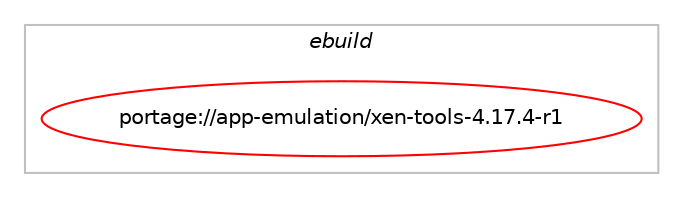digraph prolog {

# *************
# Graph options
# *************

newrank=true;
concentrate=true;
compound=true;
graph [rankdir=LR,fontname=Helvetica,fontsize=10,ranksep=1.5];#, ranksep=2.5, nodesep=0.2];
edge  [arrowhead=vee];
node  [fontname=Helvetica,fontsize=10];

# **********
# The ebuild
# **********

subgraph cluster_leftcol {
color=gray;
label=<<i>ebuild</i>>;
id [label="portage://app-emulation/xen-tools-4.17.4-r1", color=red, width=4, href="../app-emulation/xen-tools-4.17.4-r1.svg"];
}

# ****************
# The dependencies
# ****************

subgraph cluster_midcol {
color=gray;
label=<<i>dependencies</i>>;
subgraph cluster_compile {
fillcolor="#eeeeee";
style=filled;
label=<<i>compile</i>>;
# *** BEGIN UNKNOWN DEPENDENCY TYPE (TODO) ***
# id -> equal(use_conditional_group(negative,amd64,portage://app-emulation/xen-tools-4.17.4-r1,[package_dependency(portage://app-emulation/xen-tools-4.17.4-r1,install,no,sys-apps,dtc,greaterequal,[1.4.0,,,1.4.0],[],[])]))
# *** END UNKNOWN DEPENDENCY TYPE (TODO) ***

# *** BEGIN UNKNOWN DEPENDENCY TYPE (TODO) ***
# id -> equal(use_conditional_group(positive,amd64,portage://app-emulation/xen-tools-4.17.4-r1,[package_dependency(portage://app-emulation/xen-tools-4.17.4-r1,install,no,sys-power,iasl,none,[,,],[],[]),use_conditional_group(positive,system-seabios,portage://app-emulation/xen-tools-4.17.4-r1,[any_of_group([package_dependency(portage://app-emulation/xen-tools-4.17.4-r1,install,no,sys-firmware,seabios,none,[,,],[],[]),package_dependency(portage://app-emulation/xen-tools-4.17.4-r1,install,no,sys-firmware,seabios-bin,none,[,,],[],[])])]),use_conditional_group(positive,system-ipxe,portage://app-emulation/xen-tools-4.17.4-r1,[package_dependency(portage://app-emulation/xen-tools-4.17.4-r1,install,no,sys-firmware,ipxe,none,[,,],[],[use(enable(qemu),none)])]),use_conditional_group(positive,rombios,portage://app-emulation/xen-tools-4.17.4-r1,[package_dependency(portage://app-emulation/xen-tools-4.17.4-r1,install,no,sys-devel,bin86,none,[,,],[],[]),package_dependency(portage://app-emulation/xen-tools-4.17.4-r1,install,no,sys-devel,dev86,none,[,,],[],[])])]))
# *** END UNKNOWN DEPENDENCY TYPE (TODO) ***

# *** BEGIN UNKNOWN DEPENDENCY TYPE (TODO) ***
# id -> equal(use_conditional_group(positive,api,portage://app-emulation/xen-tools-4.17.4-r1,[package_dependency(portage://app-emulation/xen-tools-4.17.4-r1,install,no,dev-libs,libxml2,none,[,,],[],[]),package_dependency(portage://app-emulation/xen-tools-4.17.4-r1,install,no,net-misc,curl,none,[,,],[],[])]))
# *** END UNKNOWN DEPENDENCY TYPE (TODO) ***

# *** BEGIN UNKNOWN DEPENDENCY TYPE (TODO) ***
# id -> equal(use_conditional_group(positive,arm64,portage://app-emulation/xen-tools-4.17.4-r1,[package_dependency(portage://app-emulation/xen-tools-4.17.4-r1,install,no,sys-power,iasl,none,[,,],[],[]),use_conditional_group(positive,rombios,portage://app-emulation/xen-tools-4.17.4-r1,[package_dependency(portage://app-emulation/xen-tools-4.17.4-r1,install,no,sys-devel,bin86,none,[,,],[],[]),package_dependency(portage://app-emulation/xen-tools-4.17.4-r1,install,no,sys-devel,dev86,none,[,,],[],[])])]))
# *** END UNKNOWN DEPENDENCY TYPE (TODO) ***

# *** BEGIN UNKNOWN DEPENDENCY TYPE (TODO) ***
# id -> equal(use_conditional_group(positive,doc,portage://app-emulation/xen-tools-4.17.4-r1,[package_dependency(portage://app-emulation/xen-tools-4.17.4-r1,install,no,app-text,ghostscript-gpl,none,[,,],[],[]),use_conditional_group(positive,python_single_target_python3_10,portage://app-emulation/xen-tools-4.17.4-r1,[package_dependency(portage://app-emulation/xen-tools-4.17.4-r1,install,no,dev-python,markdown,none,[,,],[],[use(enable(python_targets_python3_10),negative)])]),use_conditional_group(positive,python_single_target_python3_11,portage://app-emulation/xen-tools-4.17.4-r1,[package_dependency(portage://app-emulation/xen-tools-4.17.4-r1,install,no,dev-python,markdown,none,[,,],[],[use(enable(python_targets_python3_11),negative)])]),use_conditional_group(positive,python_single_target_python3_12,portage://app-emulation/xen-tools-4.17.4-r1,[package_dependency(portage://app-emulation/xen-tools-4.17.4-r1,install,no,dev-python,markdown,none,[,,],[],[use(enable(python_targets_python3_12),negative)])]),package_dependency(portage://app-emulation/xen-tools-4.17.4-r1,install,no,dev-texlive,texlive-latexextra,none,[,,],[],[]),package_dependency(portage://app-emulation/xen-tools-4.17.4-r1,install,no,media-gfx,fig2dev,greaterequal,[3.2.9,,-r1,3.2.9-r1],[],[]),package_dependency(portage://app-emulation/xen-tools-4.17.4-r1,install,no,virtual,pandoc,none,[,,],[],[])]))
# *** END UNKNOWN DEPENDENCY TYPE (TODO) ***

# *** BEGIN UNKNOWN DEPENDENCY TYPE (TODO) ***
# id -> equal(use_conditional_group(positive,hvm,portage://app-emulation/xen-tools-4.17.4-r1,[package_dependency(portage://app-emulation/xen-tools-4.17.4-r1,install,no,x11-base,xorg-proto,none,[,,],[],[])]))
# *** END UNKNOWN DEPENDENCY TYPE (TODO) ***

# *** BEGIN UNKNOWN DEPENDENCY TYPE (TODO) ***
# id -> equal(use_conditional_group(positive,lzma,portage://app-emulation/xen-tools-4.17.4-r1,[package_dependency(portage://app-emulation/xen-tools-4.17.4-r1,install,no,app-arch,xz-utils,none,[,,],[],[])]))
# *** END UNKNOWN DEPENDENCY TYPE (TODO) ***

# *** BEGIN UNKNOWN DEPENDENCY TYPE (TODO) ***
# id -> equal(use_conditional_group(positive,ocaml,portage://app-emulation/xen-tools-4.17.4-r1,[package_dependency(portage://app-emulation/xen-tools-4.17.4-r1,install,no,dev-ml,findlib,none,[,,],[],[]),package_dependency(portage://app-emulation/xen-tools-4.17.4-r1,install,no,dev-lang,ocaml,none,[,,],[],[use(enable(ocamlopt),none)])]))
# *** END UNKNOWN DEPENDENCY TYPE (TODO) ***

# *** BEGIN UNKNOWN DEPENDENCY TYPE (TODO) ***
# id -> equal(use_conditional_group(positive,ovmf,portage://app-emulation/xen-tools-4.17.4-r1,[use_conditional_group(negative,arm,portage://app-emulation/xen-tools-4.17.4-r1,[use_conditional_group(negative,arm64,portage://app-emulation/xen-tools-4.17.4-r1,[package_dependency(portage://app-emulation/xen-tools-4.17.4-r1,install,no,dev-lang,nasm,none,[,,],[],[])])]),use_conditional_group(positive,python_single_target_python3_10,portage://app-emulation/xen-tools-4.17.4-r1,[package_dependency(portage://app-emulation/xen-tools-4.17.4-r1,install,no,dev-lang,python,none,[,,],[slot(3.10)],[use(enable(sqlite),none)])]),use_conditional_group(positive,python_single_target_python3_11,portage://app-emulation/xen-tools-4.17.4-r1,[package_dependency(portage://app-emulation/xen-tools-4.17.4-r1,install,no,dev-lang,python,none,[,,],[slot(3.11)],[use(enable(sqlite),none)])]),use_conditional_group(positive,python_single_target_python3_12,portage://app-emulation/xen-tools-4.17.4-r1,[package_dependency(portage://app-emulation/xen-tools-4.17.4-r1,install,no,dev-lang,python,none,[,,],[slot(3.12)],[use(enable(sqlite),none)])])]))
# *** END UNKNOWN DEPENDENCY TYPE (TODO) ***

# *** BEGIN UNKNOWN DEPENDENCY TYPE (TODO) ***
# id -> equal(use_conditional_group(positive,python,portage://app-emulation/xen-tools-4.17.4-r1,[package_dependency(portage://app-emulation/xen-tools-4.17.4-r1,install,no,dev-lang,swig,greaterequal,[4.0.0,,,4.0.0],[],[])]))
# *** END UNKNOWN DEPENDENCY TYPE (TODO) ***

# *** BEGIN UNKNOWN DEPENDENCY TYPE (TODO) ***
# id -> equal(use_conditional_group(positive,python_single_target_python3_10,portage://app-emulation/xen-tools-4.17.4-r1,[package_dependency(portage://app-emulation/xen-tools-4.17.4-r1,install,no,dev-lang,python,none,[,,],[slot(3.10)],[use(enable(ncurses),none),use(enable(xml),positive),use(enable(threads),positive)])]))
# *** END UNKNOWN DEPENDENCY TYPE (TODO) ***

# *** BEGIN UNKNOWN DEPENDENCY TYPE (TODO) ***
# id -> equal(use_conditional_group(positive,python_single_target_python3_10,portage://app-emulation/xen-tools-4.17.4-r1,[package_dependency(portage://app-emulation/xen-tools-4.17.4-r1,install,no,dev-python,lxml,none,[,,],[],[use(enable(python_targets_python3_10),negative)])]))
# *** END UNKNOWN DEPENDENCY TYPE (TODO) ***

# *** BEGIN UNKNOWN DEPENDENCY TYPE (TODO) ***
# id -> equal(use_conditional_group(positive,python_single_target_python3_11,portage://app-emulation/xen-tools-4.17.4-r1,[package_dependency(portage://app-emulation/xen-tools-4.17.4-r1,install,no,dev-lang,python,none,[,,],[slot(3.11)],[use(enable(ncurses),none),use(enable(xml),positive),use(enable(threads),positive)])]))
# *** END UNKNOWN DEPENDENCY TYPE (TODO) ***

# *** BEGIN UNKNOWN DEPENDENCY TYPE (TODO) ***
# id -> equal(use_conditional_group(positive,python_single_target_python3_11,portage://app-emulation/xen-tools-4.17.4-r1,[package_dependency(portage://app-emulation/xen-tools-4.17.4-r1,install,no,dev-python,lxml,none,[,,],[],[use(enable(python_targets_python3_11),negative)])]))
# *** END UNKNOWN DEPENDENCY TYPE (TODO) ***

# *** BEGIN UNKNOWN DEPENDENCY TYPE (TODO) ***
# id -> equal(use_conditional_group(positive,python_single_target_python3_12,portage://app-emulation/xen-tools-4.17.4-r1,[package_dependency(portage://app-emulation/xen-tools-4.17.4-r1,install,no,dev-lang,python,none,[,,],[slot(3.12)],[use(enable(ncurses),none),use(enable(xml),positive),use(enable(threads),positive)])]))
# *** END UNKNOWN DEPENDENCY TYPE (TODO) ***

# *** BEGIN UNKNOWN DEPENDENCY TYPE (TODO) ***
# id -> equal(use_conditional_group(positive,python_single_target_python3_12,portage://app-emulation/xen-tools-4.17.4-r1,[package_dependency(portage://app-emulation/xen-tools-4.17.4-r1,install,no,dev-python,lxml,none,[,,],[],[use(enable(python_targets_python3_12),negative)])]))
# *** END UNKNOWN DEPENDENCY TYPE (TODO) ***

# *** BEGIN UNKNOWN DEPENDENCY TYPE (TODO) ***
# id -> equal(use_conditional_group(positive,qemu,portage://app-emulation/xen-tools-4.17.4-r1,[package_dependency(portage://app-emulation/xen-tools-4.17.4-r1,install,no,app-arch,snappy,none,[,,],any_same_slot,[]),package_dependency(portage://app-emulation/xen-tools-4.17.4-r1,install,no,dev-build,meson,none,[,,],[],[]),use_conditional_group(positive,sdl,portage://app-emulation/xen-tools-4.17.4-r1,[package_dependency(portage://app-emulation/xen-tools-4.17.4-r1,install,no,media-libs,libsdl,none,[,,],[],[use(enable(X),none)]),package_dependency(portage://app-emulation/xen-tools-4.17.4-r1,install,no,media-libs,libsdl2,none,[,,],[],[use(enable(X),none)])])]))
# *** END UNKNOWN DEPENDENCY TYPE (TODO) ***

# *** BEGIN UNKNOWN DEPENDENCY TYPE (TODO) ***
# id -> equal(use_conditional_group(positive,qemu,portage://app-emulation/xen-tools-4.17.4-r1,[package_dependency(portage://app-emulation/xen-tools-4.17.4-r1,install,no,dev-libs,glib,none,[,,],[slot(2)],[]),package_dependency(portage://app-emulation/xen-tools-4.17.4-r1,install,no,sys-libs,pam,none,[,,],[],[])]))
# *** END UNKNOWN DEPENDENCY TYPE (TODO) ***

# *** BEGIN UNKNOWN DEPENDENCY TYPE (TODO) ***
# id -> equal(use_conditional_group(positive,system-qemu,portage://app-emulation/xen-tools-4.17.4-r1,[package_dependency(portage://app-emulation/xen-tools-4.17.4-r1,install,no,app-emulation,qemu,none,[,,],[],[use(enable(xen),none)])]))
# *** END UNKNOWN DEPENDENCY TYPE (TODO) ***

# *** BEGIN UNKNOWN DEPENDENCY TYPE (TODO) ***
# id -> equal(use_conditional_group(positive,x86,portage://app-emulation/xen-tools-4.17.4-r1,[package_dependency(portage://app-emulation/xen-tools-4.17.4-r1,install,no,sys-devel,dev86,none,[,,],[],[]),use_conditional_group(positive,system-ipxe,portage://app-emulation/xen-tools-4.17.4-r1,[package_dependency(portage://app-emulation/xen-tools-4.17.4-r1,install,no,sys-firmware,ipxe,none,[,,],[],[use(enable(qemu),none)])]),package_dependency(portage://app-emulation/xen-tools-4.17.4-r1,install,no,sys-power,iasl,none,[,,],[],[])]))
# *** END UNKNOWN DEPENDENCY TYPE (TODO) ***

# *** BEGIN UNKNOWN DEPENDENCY TYPE (TODO) ***
# id -> equal(use_conditional_group(positive,zstd,portage://app-emulation/xen-tools-4.17.4-r1,[package_dependency(portage://app-emulation/xen-tools-4.17.4-r1,install,no,app-arch,zstd,none,[,,],[],[])]))
# *** END UNKNOWN DEPENDENCY TYPE (TODO) ***

# *** BEGIN UNKNOWN DEPENDENCY TYPE (TODO) ***
# id -> equal(package_dependency(portage://app-emulation/xen-tools-4.17.4-r1,install,no,app-arch,bzip2,none,[,,],[],[]))
# *** END UNKNOWN DEPENDENCY TYPE (TODO) ***

# *** BEGIN UNKNOWN DEPENDENCY TYPE (TODO) ***
# id -> equal(package_dependency(portage://app-emulation/xen-tools-4.17.4-r1,install,no,app-arch,zstd,none,[,,],[],[]))
# *** END UNKNOWN DEPENDENCY TYPE (TODO) ***

# *** BEGIN UNKNOWN DEPENDENCY TYPE (TODO) ***
# id -> equal(package_dependency(portage://app-emulation/xen-tools-4.17.4-r1,install,no,app-misc,pax-utils,none,[,,],[],[]))
# *** END UNKNOWN DEPENDENCY TYPE (TODO) ***

# *** BEGIN UNKNOWN DEPENDENCY TYPE (TODO) ***
# id -> equal(package_dependency(portage://app-emulation/xen-tools-4.17.4-r1,install,no,dev-libs,libnl,none,[,,],[slot(3)],[]))
# *** END UNKNOWN DEPENDENCY TYPE (TODO) ***

# *** BEGIN UNKNOWN DEPENDENCY TYPE (TODO) ***
# id -> equal(package_dependency(portage://app-emulation/xen-tools-4.17.4-r1,install,no,dev-libs,lzo,none,[,,],[slot(2)],[]))
# *** END UNKNOWN DEPENDENCY TYPE (TODO) ***

# *** BEGIN UNKNOWN DEPENDENCY TYPE (TODO) ***
# id -> equal(package_dependency(portage://app-emulation/xen-tools-4.17.4-r1,install,no,dev-libs,yajl,none,[,,],[],[]))
# *** END UNKNOWN DEPENDENCY TYPE (TODO) ***

# *** BEGIN UNKNOWN DEPENDENCY TYPE (TODO) ***
# id -> equal(package_dependency(portage://app-emulation/xen-tools-4.17.4-r1,install,no,sys-apps,util-linux,none,[,,],[],[]))
# *** END UNKNOWN DEPENDENCY TYPE (TODO) ***

# *** BEGIN UNKNOWN DEPENDENCY TYPE (TODO) ***
# id -> equal(package_dependency(portage://app-emulation/xen-tools-4.17.4-r1,install,no,sys-fs,e2fsprogs,none,[,,],[],[]))
# *** END UNKNOWN DEPENDENCY TYPE (TODO) ***

# *** BEGIN UNKNOWN DEPENDENCY TYPE (TODO) ***
# id -> equal(package_dependency(portage://app-emulation/xen-tools-4.17.4-r1,install,no,sys-kernel,linux-headers,greaterequal,[4.11,,,4.11],[],[]))
# *** END UNKNOWN DEPENDENCY TYPE (TODO) ***

# *** BEGIN UNKNOWN DEPENDENCY TYPE (TODO) ***
# id -> equal(package_dependency(portage://app-emulation/xen-tools-4.17.4-r1,install,no,sys-libs,ncurses,none,[,,],[],[]))
# *** END UNKNOWN DEPENDENCY TYPE (TODO) ***

# *** BEGIN UNKNOWN DEPENDENCY TYPE (TODO) ***
# id -> equal(package_dependency(portage://app-emulation/xen-tools-4.17.4-r1,install,no,sys-libs,zlib,none,[,,],[],[]))
# *** END UNKNOWN DEPENDENCY TYPE (TODO) ***

# *** BEGIN UNKNOWN DEPENDENCY TYPE (TODO) ***
# id -> equal(package_dependency(portage://app-emulation/xen-tools-4.17.4-r1,install,no,x11-libs,pixman,none,[,,],[],[]))
# *** END UNKNOWN DEPENDENCY TYPE (TODO) ***

}
subgraph cluster_compileandrun {
fillcolor="#eeeeee";
style=filled;
label=<<i>compile and run</i>>;
}
subgraph cluster_run {
fillcolor="#eeeeee";
style=filled;
label=<<i>run</i>>;
# *** BEGIN UNKNOWN DEPENDENCY TYPE (TODO) ***
# id -> equal(use_conditional_group(positive,lzma,portage://app-emulation/xen-tools-4.17.4-r1,[package_dependency(portage://app-emulation/xen-tools-4.17.4-r1,run,no,app-arch,xz-utils,none,[,,],[],[])]))
# *** END UNKNOWN DEPENDENCY TYPE (TODO) ***

# *** BEGIN UNKNOWN DEPENDENCY TYPE (TODO) ***
# id -> equal(use_conditional_group(positive,python_single_target_python3_10,portage://app-emulation/xen-tools-4.17.4-r1,[package_dependency(portage://app-emulation/xen-tools-4.17.4-r1,run,no,dev-lang,python,none,[,,],[slot(3.10)],[use(enable(ncurses),none),use(enable(xml),positive),use(enable(threads),positive)])]))
# *** END UNKNOWN DEPENDENCY TYPE (TODO) ***

# *** BEGIN UNKNOWN DEPENDENCY TYPE (TODO) ***
# id -> equal(use_conditional_group(positive,python_single_target_python3_11,portage://app-emulation/xen-tools-4.17.4-r1,[package_dependency(portage://app-emulation/xen-tools-4.17.4-r1,run,no,dev-lang,python,none,[,,],[slot(3.11)],[use(enable(ncurses),none),use(enable(xml),positive),use(enable(threads),positive)])]))
# *** END UNKNOWN DEPENDENCY TYPE (TODO) ***

# *** BEGIN UNKNOWN DEPENDENCY TYPE (TODO) ***
# id -> equal(use_conditional_group(positive,python_single_target_python3_12,portage://app-emulation/xen-tools-4.17.4-r1,[package_dependency(portage://app-emulation/xen-tools-4.17.4-r1,run,no,dev-lang,python,none,[,,],[slot(3.12)],[use(enable(ncurses),none),use(enable(xml),positive),use(enable(threads),positive)])]))
# *** END UNKNOWN DEPENDENCY TYPE (TODO) ***

# *** BEGIN UNKNOWN DEPENDENCY TYPE (TODO) ***
# id -> equal(use_conditional_group(positive,qemu,portage://app-emulation/xen-tools-4.17.4-r1,[package_dependency(portage://app-emulation/xen-tools-4.17.4-r1,run,no,dev-libs,glib,none,[,,],[slot(2)],[]),package_dependency(portage://app-emulation/xen-tools-4.17.4-r1,run,no,sys-libs,pam,none,[,,],[],[])]))
# *** END UNKNOWN DEPENDENCY TYPE (TODO) ***

# *** BEGIN UNKNOWN DEPENDENCY TYPE (TODO) ***
# id -> equal(use_conditional_group(positive,screen,portage://app-emulation/xen-tools-4.17.4-r1,[package_dependency(portage://app-emulation/xen-tools-4.17.4-r1,run,no,app-misc,screen,none,[,,],[],[]),package_dependency(portage://app-emulation/xen-tools-4.17.4-r1,run,no,app-admin,logrotate,none,[,,],[],[])]))
# *** END UNKNOWN DEPENDENCY TYPE (TODO) ***

# *** BEGIN UNKNOWN DEPENDENCY TYPE (TODO) ***
# id -> equal(use_conditional_group(positive,selinux,portage://app-emulation/xen-tools-4.17.4-r1,[package_dependency(portage://app-emulation/xen-tools-4.17.4-r1,run,no,sec-policy,selinux-xen,none,[,,],[],[])]))
# *** END UNKNOWN DEPENDENCY TYPE (TODO) ***

# *** BEGIN UNKNOWN DEPENDENCY TYPE (TODO) ***
# id -> equal(use_conditional_group(positive,zstd,portage://app-emulation/xen-tools-4.17.4-r1,[package_dependency(portage://app-emulation/xen-tools-4.17.4-r1,run,no,app-arch,zstd,none,[,,],[],[])]))
# *** END UNKNOWN DEPENDENCY TYPE (TODO) ***

# *** BEGIN UNKNOWN DEPENDENCY TYPE (TODO) ***
# id -> equal(package_dependency(portage://app-emulation/xen-tools-4.17.4-r1,run,no,app-arch,bzip2,none,[,,],[],[]))
# *** END UNKNOWN DEPENDENCY TYPE (TODO) ***

# *** BEGIN UNKNOWN DEPENDENCY TYPE (TODO) ***
# id -> equal(package_dependency(portage://app-emulation/xen-tools-4.17.4-r1,run,no,app-arch,zstd,none,[,,],[],[]))
# *** END UNKNOWN DEPENDENCY TYPE (TODO) ***

# *** BEGIN UNKNOWN DEPENDENCY TYPE (TODO) ***
# id -> equal(package_dependency(portage://app-emulation/xen-tools-4.17.4-r1,run,no,dev-libs,libnl,none,[,,],[slot(3)],[]))
# *** END UNKNOWN DEPENDENCY TYPE (TODO) ***

# *** BEGIN UNKNOWN DEPENDENCY TYPE (TODO) ***
# id -> equal(package_dependency(portage://app-emulation/xen-tools-4.17.4-r1,run,no,dev-libs,lzo,none,[,,],[slot(2)],[]))
# *** END UNKNOWN DEPENDENCY TYPE (TODO) ***

# *** BEGIN UNKNOWN DEPENDENCY TYPE (TODO) ***
# id -> equal(package_dependency(portage://app-emulation/xen-tools-4.17.4-r1,run,no,dev-libs,yajl,none,[,,],[],[]))
# *** END UNKNOWN DEPENDENCY TYPE (TODO) ***

# *** BEGIN UNKNOWN DEPENDENCY TYPE (TODO) ***
# id -> equal(package_dependency(portage://app-emulation/xen-tools-4.17.4-r1,run,no,net-misc,bridge-utils,none,[,,],[],[]))
# *** END UNKNOWN DEPENDENCY TYPE (TODO) ***

# *** BEGIN UNKNOWN DEPENDENCY TYPE (TODO) ***
# id -> equal(package_dependency(portage://app-emulation/xen-tools-4.17.4-r1,run,no,sys-apps,iproute2,none,[,,],[],[use(disable(minimal),none)]))
# *** END UNKNOWN DEPENDENCY TYPE (TODO) ***

# *** BEGIN UNKNOWN DEPENDENCY TYPE (TODO) ***
# id -> equal(package_dependency(portage://app-emulation/xen-tools-4.17.4-r1,run,no,sys-apps,util-linux,none,[,,],[],[]))
# *** END UNKNOWN DEPENDENCY TYPE (TODO) ***

# *** BEGIN UNKNOWN DEPENDENCY TYPE (TODO) ***
# id -> equal(package_dependency(portage://app-emulation/xen-tools-4.17.4-r1,run,no,sys-fs,e2fsprogs,none,[,,],[],[]))
# *** END UNKNOWN DEPENDENCY TYPE (TODO) ***

# *** BEGIN UNKNOWN DEPENDENCY TYPE (TODO) ***
# id -> equal(package_dependency(portage://app-emulation/xen-tools-4.17.4-r1,run,no,sys-libs,ncurses,none,[,,],[],[]))
# *** END UNKNOWN DEPENDENCY TYPE (TODO) ***

# *** BEGIN UNKNOWN DEPENDENCY TYPE (TODO) ***
# id -> equal(package_dependency(portage://app-emulation/xen-tools-4.17.4-r1,run,no,sys-libs,zlib,none,[,,],[],[]))
# *** END UNKNOWN DEPENDENCY TYPE (TODO) ***

}
}

# **************
# The candidates
# **************

subgraph cluster_choices {
rank=same;
color=gray;
label=<<i>candidates</i>>;

}

}
